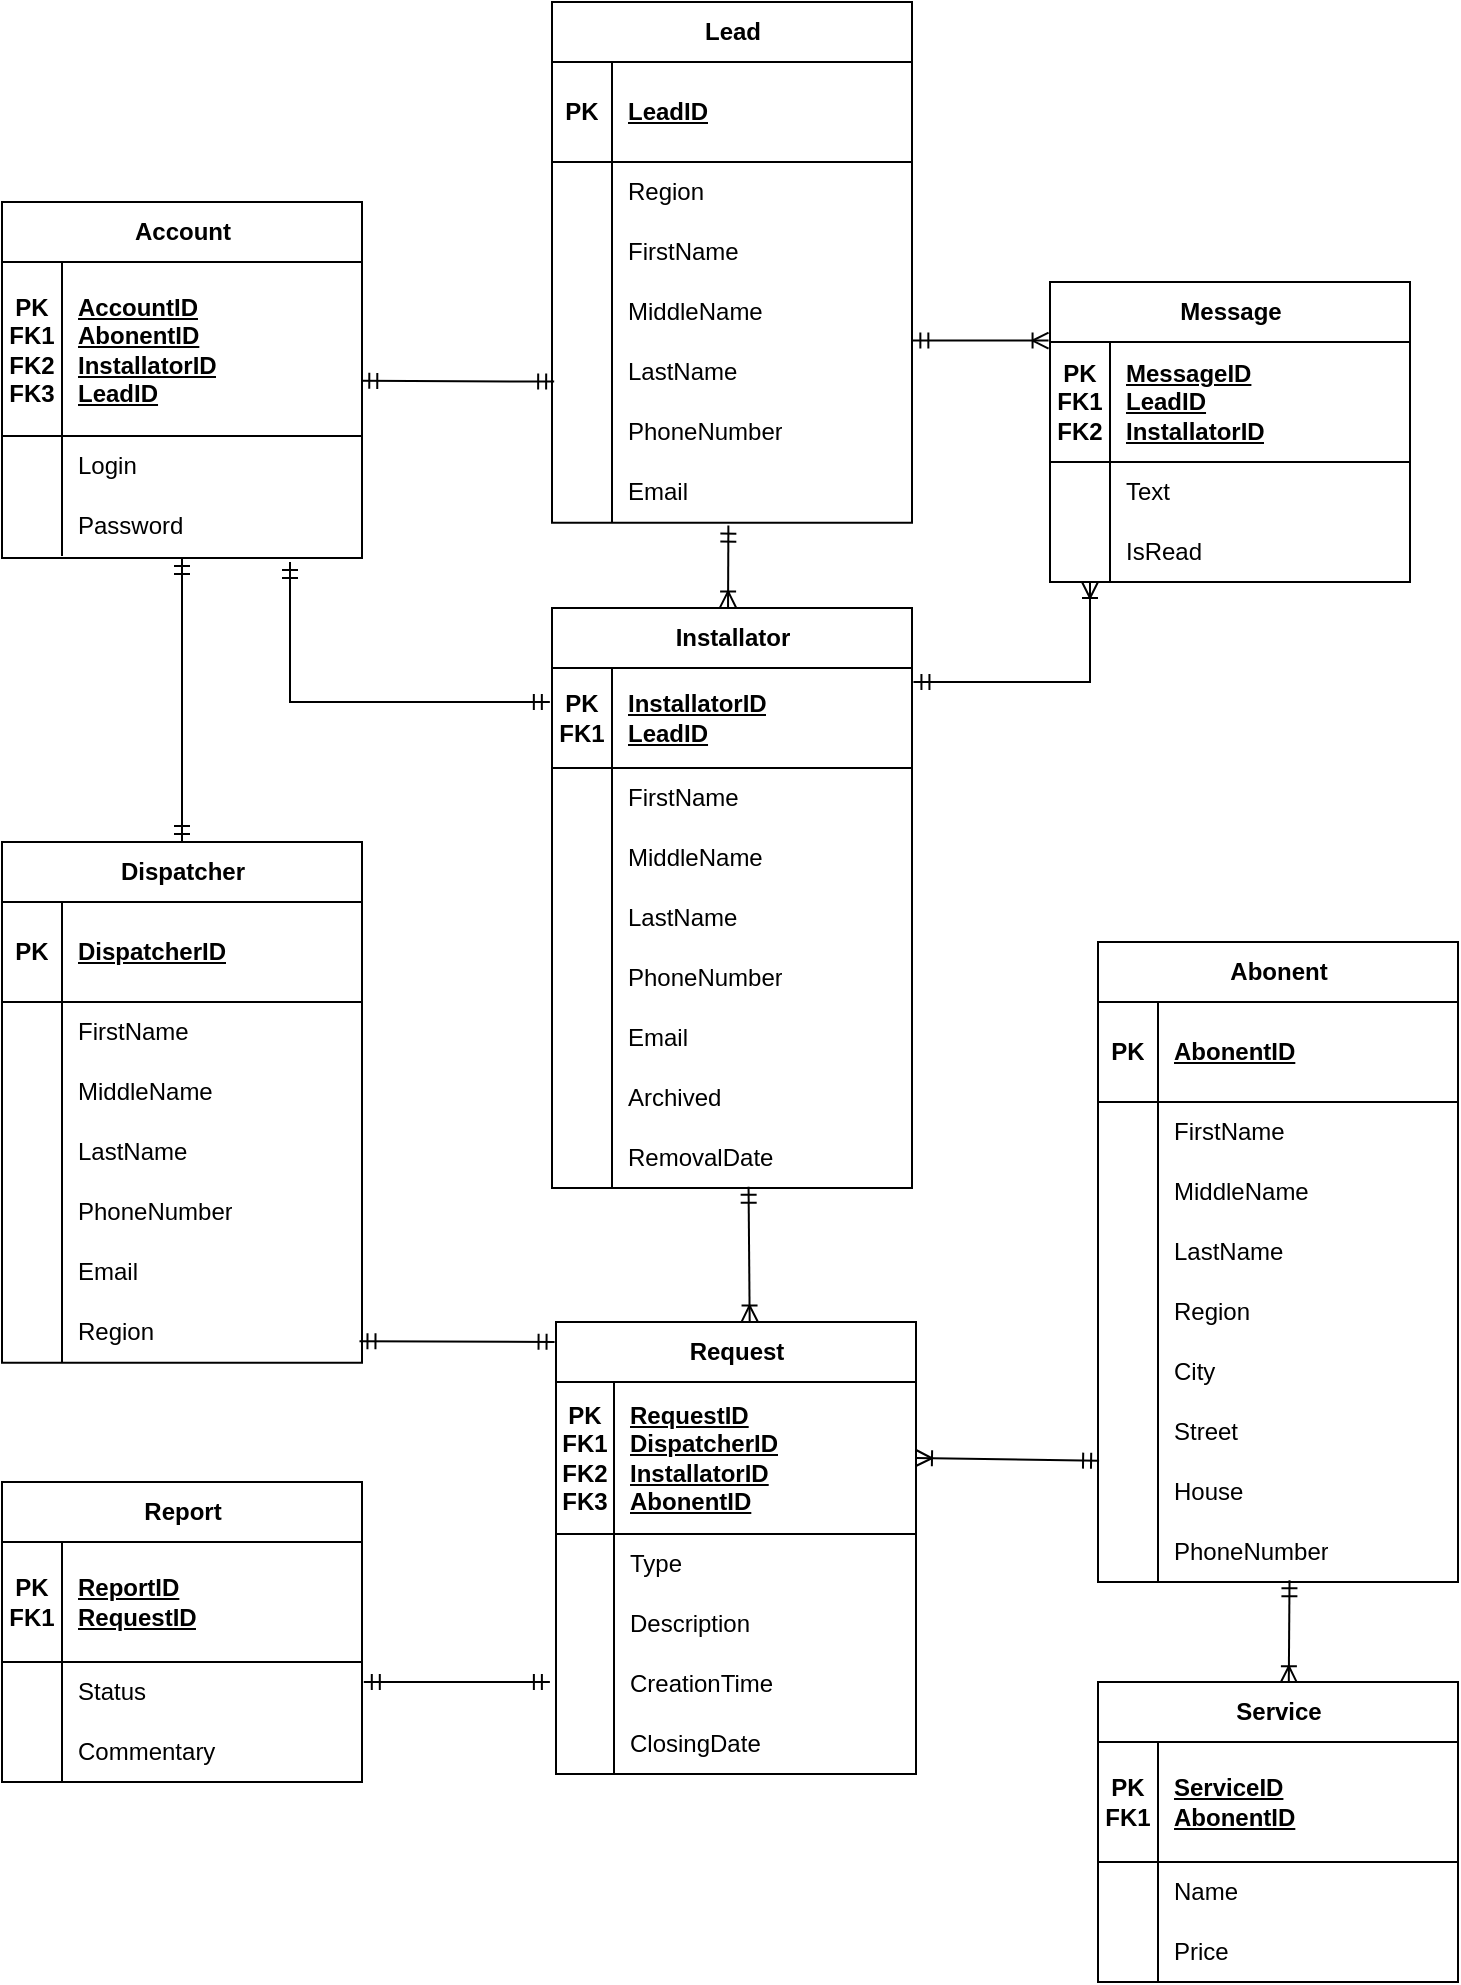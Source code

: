 <mxfile version="24.7.5">
  <diagram name="Страница — 1" id="dNSf-9ktK2ENxBZ1aCmG">
    <mxGraphModel dx="2588" dy="819" grid="1" gridSize="10" guides="1" tooltips="1" connect="1" arrows="1" fold="1" page="1" pageScale="1" pageWidth="1169" pageHeight="827" math="0" shadow="0">
      <root>
        <mxCell id="0" />
        <mxCell id="1" parent="0" />
        <mxCell id="MxS8bJ5YWNkylhKLtmBO-1" value="Abonent" style="shape=table;startSize=30;container=1;collapsible=1;childLayout=tableLayout;fixedRows=1;rowLines=0;fontStyle=1;align=center;resizeLast=1;html=1;" parent="1" vertex="1">
          <mxGeometry x="484" y="480" width="180" height="320" as="geometry" />
        </mxCell>
        <mxCell id="MxS8bJ5YWNkylhKLtmBO-2" value="" style="shape=tableRow;horizontal=0;startSize=0;swimlaneHead=0;swimlaneBody=0;fillColor=none;collapsible=0;dropTarget=0;points=[[0,0.5],[1,0.5]];portConstraint=eastwest;top=0;left=0;right=0;bottom=1;" parent="MxS8bJ5YWNkylhKLtmBO-1" vertex="1">
          <mxGeometry y="30" width="180" height="50" as="geometry" />
        </mxCell>
        <mxCell id="MxS8bJ5YWNkylhKLtmBO-3" value="PK" style="shape=partialRectangle;connectable=0;fillColor=none;top=0;left=0;bottom=0;right=0;fontStyle=1;overflow=hidden;whiteSpace=wrap;html=1;" parent="MxS8bJ5YWNkylhKLtmBO-2" vertex="1">
          <mxGeometry width="30" height="50" as="geometry">
            <mxRectangle width="30" height="50" as="alternateBounds" />
          </mxGeometry>
        </mxCell>
        <mxCell id="MxS8bJ5YWNkylhKLtmBO-4" value="AbonentID" style="shape=partialRectangle;connectable=0;fillColor=none;top=0;left=0;bottom=0;right=0;align=left;spacingLeft=6;fontStyle=5;overflow=hidden;whiteSpace=wrap;html=1;" parent="MxS8bJ5YWNkylhKLtmBO-2" vertex="1">
          <mxGeometry x="30" width="150" height="50" as="geometry">
            <mxRectangle width="150" height="50" as="alternateBounds" />
          </mxGeometry>
        </mxCell>
        <mxCell id="MxS8bJ5YWNkylhKLtmBO-5" value="" style="shape=tableRow;horizontal=0;startSize=0;swimlaneHead=0;swimlaneBody=0;fillColor=none;collapsible=0;dropTarget=0;points=[[0,0.5],[1,0.5]];portConstraint=eastwest;top=0;left=0;right=0;bottom=0;" parent="MxS8bJ5YWNkylhKLtmBO-1" vertex="1">
          <mxGeometry y="80" width="180" height="30" as="geometry" />
        </mxCell>
        <mxCell id="MxS8bJ5YWNkylhKLtmBO-6" value="" style="shape=partialRectangle;connectable=0;fillColor=none;top=0;left=0;bottom=0;right=0;editable=1;overflow=hidden;whiteSpace=wrap;html=1;" parent="MxS8bJ5YWNkylhKLtmBO-5" vertex="1">
          <mxGeometry width="30" height="30" as="geometry">
            <mxRectangle width="30" height="30" as="alternateBounds" />
          </mxGeometry>
        </mxCell>
        <mxCell id="MxS8bJ5YWNkylhKLtmBO-7" value="FirstName" style="shape=partialRectangle;connectable=0;fillColor=none;top=0;left=0;bottom=0;right=0;align=left;spacingLeft=6;overflow=hidden;whiteSpace=wrap;html=1;" parent="MxS8bJ5YWNkylhKLtmBO-5" vertex="1">
          <mxGeometry x="30" width="150" height="30" as="geometry">
            <mxRectangle width="150" height="30" as="alternateBounds" />
          </mxGeometry>
        </mxCell>
        <mxCell id="MxS8bJ5YWNkylhKLtmBO-8" value="" style="shape=tableRow;horizontal=0;startSize=0;swimlaneHead=0;swimlaneBody=0;fillColor=none;collapsible=0;dropTarget=0;points=[[0,0.5],[1,0.5]];portConstraint=eastwest;top=0;left=0;right=0;bottom=0;" parent="MxS8bJ5YWNkylhKLtmBO-1" vertex="1">
          <mxGeometry y="110" width="180" height="30" as="geometry" />
        </mxCell>
        <mxCell id="MxS8bJ5YWNkylhKLtmBO-9" value="" style="shape=partialRectangle;connectable=0;fillColor=none;top=0;left=0;bottom=0;right=0;editable=1;overflow=hidden;whiteSpace=wrap;html=1;" parent="MxS8bJ5YWNkylhKLtmBO-8" vertex="1">
          <mxGeometry width="30" height="30" as="geometry">
            <mxRectangle width="30" height="30" as="alternateBounds" />
          </mxGeometry>
        </mxCell>
        <mxCell id="MxS8bJ5YWNkylhKLtmBO-10" value="MiddleName" style="shape=partialRectangle;connectable=0;fillColor=none;top=0;left=0;bottom=0;right=0;align=left;spacingLeft=6;overflow=hidden;whiteSpace=wrap;html=1;" parent="MxS8bJ5YWNkylhKLtmBO-8" vertex="1">
          <mxGeometry x="30" width="150" height="30" as="geometry">
            <mxRectangle width="150" height="30" as="alternateBounds" />
          </mxGeometry>
        </mxCell>
        <mxCell id="rv_9l_4FUi9wEcxAy26D-4" style="shape=tableRow;horizontal=0;startSize=0;swimlaneHead=0;swimlaneBody=0;fillColor=none;collapsible=0;dropTarget=0;points=[[0,0.5],[1,0.5]];portConstraint=eastwest;top=0;left=0;right=0;bottom=0;" parent="MxS8bJ5YWNkylhKLtmBO-1" vertex="1">
          <mxGeometry y="140" width="180" height="30" as="geometry" />
        </mxCell>
        <mxCell id="rv_9l_4FUi9wEcxAy26D-5" style="shape=partialRectangle;connectable=0;fillColor=none;top=0;left=0;bottom=0;right=0;editable=1;overflow=hidden;whiteSpace=wrap;html=1;" parent="rv_9l_4FUi9wEcxAy26D-4" vertex="1">
          <mxGeometry width="30" height="30" as="geometry">
            <mxRectangle width="30" height="30" as="alternateBounds" />
          </mxGeometry>
        </mxCell>
        <mxCell id="rv_9l_4FUi9wEcxAy26D-6" value="LastName" style="shape=partialRectangle;connectable=0;fillColor=none;top=0;left=0;bottom=0;right=0;align=left;spacingLeft=6;overflow=hidden;whiteSpace=wrap;html=1;" parent="rv_9l_4FUi9wEcxAy26D-4" vertex="1">
          <mxGeometry x="30" width="150" height="30" as="geometry">
            <mxRectangle width="150" height="30" as="alternateBounds" />
          </mxGeometry>
        </mxCell>
        <mxCell id="rv_9l_4FUi9wEcxAy26D-1" style="shape=tableRow;horizontal=0;startSize=0;swimlaneHead=0;swimlaneBody=0;fillColor=none;collapsible=0;dropTarget=0;points=[[0,0.5],[1,0.5]];portConstraint=eastwest;top=0;left=0;right=0;bottom=0;" parent="MxS8bJ5YWNkylhKLtmBO-1" vertex="1">
          <mxGeometry y="170" width="180" height="30" as="geometry" />
        </mxCell>
        <mxCell id="rv_9l_4FUi9wEcxAy26D-2" style="shape=partialRectangle;connectable=0;fillColor=none;top=0;left=0;bottom=0;right=0;editable=1;overflow=hidden;whiteSpace=wrap;html=1;" parent="rv_9l_4FUi9wEcxAy26D-1" vertex="1">
          <mxGeometry width="30" height="30" as="geometry">
            <mxRectangle width="30" height="30" as="alternateBounds" />
          </mxGeometry>
        </mxCell>
        <mxCell id="rv_9l_4FUi9wEcxAy26D-3" value="Region" style="shape=partialRectangle;connectable=0;fillColor=none;top=0;left=0;bottom=0;right=0;align=left;spacingLeft=6;overflow=hidden;whiteSpace=wrap;html=1;" parent="rv_9l_4FUi9wEcxAy26D-1" vertex="1">
          <mxGeometry x="30" width="150" height="30" as="geometry">
            <mxRectangle width="150" height="30" as="alternateBounds" />
          </mxGeometry>
        </mxCell>
        <mxCell id="rv_9l_4FUi9wEcxAy26D-7" style="shape=tableRow;horizontal=0;startSize=0;swimlaneHead=0;swimlaneBody=0;fillColor=none;collapsible=0;dropTarget=0;points=[[0,0.5],[1,0.5]];portConstraint=eastwest;top=0;left=0;right=0;bottom=0;" parent="MxS8bJ5YWNkylhKLtmBO-1" vertex="1">
          <mxGeometry y="200" width="180" height="30" as="geometry" />
        </mxCell>
        <mxCell id="rv_9l_4FUi9wEcxAy26D-8" style="shape=partialRectangle;connectable=0;fillColor=none;top=0;left=0;bottom=0;right=0;editable=1;overflow=hidden;whiteSpace=wrap;html=1;" parent="rv_9l_4FUi9wEcxAy26D-7" vertex="1">
          <mxGeometry width="30" height="30" as="geometry">
            <mxRectangle width="30" height="30" as="alternateBounds" />
          </mxGeometry>
        </mxCell>
        <mxCell id="rv_9l_4FUi9wEcxAy26D-9" value="City" style="shape=partialRectangle;connectable=0;fillColor=none;top=0;left=0;bottom=0;right=0;align=left;spacingLeft=6;overflow=hidden;whiteSpace=wrap;html=1;" parent="rv_9l_4FUi9wEcxAy26D-7" vertex="1">
          <mxGeometry x="30" width="150" height="30" as="geometry">
            <mxRectangle width="150" height="30" as="alternateBounds" />
          </mxGeometry>
        </mxCell>
        <mxCell id="MxS8bJ5YWNkylhKLtmBO-11" value="" style="shape=tableRow;horizontal=0;startSize=0;swimlaneHead=0;swimlaneBody=0;fillColor=none;collapsible=0;dropTarget=0;points=[[0,0.5],[1,0.5]];portConstraint=eastwest;top=0;left=0;right=0;bottom=0;" parent="MxS8bJ5YWNkylhKLtmBO-1" vertex="1">
          <mxGeometry y="230" width="180" height="30" as="geometry" />
        </mxCell>
        <mxCell id="MxS8bJ5YWNkylhKLtmBO-12" value="" style="shape=partialRectangle;connectable=0;fillColor=none;top=0;left=0;bottom=0;right=0;editable=1;overflow=hidden;whiteSpace=wrap;html=1;" parent="MxS8bJ5YWNkylhKLtmBO-11" vertex="1">
          <mxGeometry width="30" height="30" as="geometry">
            <mxRectangle width="30" height="30" as="alternateBounds" />
          </mxGeometry>
        </mxCell>
        <mxCell id="MxS8bJ5YWNkylhKLtmBO-13" value="Street" style="shape=partialRectangle;connectable=0;fillColor=none;top=0;left=0;bottom=0;right=0;align=left;spacingLeft=6;overflow=hidden;whiteSpace=wrap;html=1;" parent="MxS8bJ5YWNkylhKLtmBO-11" vertex="1">
          <mxGeometry x="30" width="150" height="30" as="geometry">
            <mxRectangle width="150" height="30" as="alternateBounds" />
          </mxGeometry>
        </mxCell>
        <mxCell id="rv_9l_4FUi9wEcxAy26D-13" style="shape=tableRow;horizontal=0;startSize=0;swimlaneHead=0;swimlaneBody=0;fillColor=none;collapsible=0;dropTarget=0;points=[[0,0.5],[1,0.5]];portConstraint=eastwest;top=0;left=0;right=0;bottom=0;" parent="MxS8bJ5YWNkylhKLtmBO-1" vertex="1">
          <mxGeometry y="260" width="180" height="30" as="geometry" />
        </mxCell>
        <mxCell id="rv_9l_4FUi9wEcxAy26D-14" style="shape=partialRectangle;connectable=0;fillColor=none;top=0;left=0;bottom=0;right=0;editable=1;overflow=hidden;whiteSpace=wrap;html=1;" parent="rv_9l_4FUi9wEcxAy26D-13" vertex="1">
          <mxGeometry width="30" height="30" as="geometry">
            <mxRectangle width="30" height="30" as="alternateBounds" />
          </mxGeometry>
        </mxCell>
        <mxCell id="rv_9l_4FUi9wEcxAy26D-15" value="House" style="shape=partialRectangle;connectable=0;fillColor=none;top=0;left=0;bottom=0;right=0;align=left;spacingLeft=6;overflow=hidden;whiteSpace=wrap;html=1;" parent="rv_9l_4FUi9wEcxAy26D-13" vertex="1">
          <mxGeometry x="30" width="150" height="30" as="geometry">
            <mxRectangle width="150" height="30" as="alternateBounds" />
          </mxGeometry>
        </mxCell>
        <mxCell id="oIGu7dY-YKoInR7QBJod-16" style="shape=tableRow;horizontal=0;startSize=0;swimlaneHead=0;swimlaneBody=0;fillColor=none;collapsible=0;dropTarget=0;points=[[0,0.5],[1,0.5]];portConstraint=eastwest;top=0;left=0;right=0;bottom=0;" parent="MxS8bJ5YWNkylhKLtmBO-1" vertex="1">
          <mxGeometry y="290" width="180" height="30" as="geometry" />
        </mxCell>
        <mxCell id="oIGu7dY-YKoInR7QBJod-17" style="shape=partialRectangle;connectable=0;fillColor=none;top=0;left=0;bottom=0;right=0;editable=1;overflow=hidden;whiteSpace=wrap;html=1;" parent="oIGu7dY-YKoInR7QBJod-16" vertex="1">
          <mxGeometry width="30" height="30" as="geometry">
            <mxRectangle width="30" height="30" as="alternateBounds" />
          </mxGeometry>
        </mxCell>
        <mxCell id="oIGu7dY-YKoInR7QBJod-18" value="PhoneNumber" style="shape=partialRectangle;connectable=0;fillColor=none;top=0;left=0;bottom=0;right=0;align=left;spacingLeft=6;overflow=hidden;whiteSpace=wrap;html=1;" parent="oIGu7dY-YKoInR7QBJod-16" vertex="1">
          <mxGeometry x="30" width="150" height="30" as="geometry">
            <mxRectangle width="150" height="30" as="alternateBounds" />
          </mxGeometry>
        </mxCell>
        <mxCell id="rv_9l_4FUi9wEcxAy26D-60" value="Service" style="shape=table;startSize=30;container=1;collapsible=1;childLayout=tableLayout;fixedRows=1;rowLines=0;fontStyle=1;align=center;resizeLast=1;html=1;" parent="1" vertex="1">
          <mxGeometry x="484" y="850" width="180" height="150" as="geometry" />
        </mxCell>
        <mxCell id="rv_9l_4FUi9wEcxAy26D-61" value="" style="shape=tableRow;horizontal=0;startSize=0;swimlaneHead=0;swimlaneBody=0;fillColor=none;collapsible=0;dropTarget=0;points=[[0,0.5],[1,0.5]];portConstraint=eastwest;top=0;left=0;right=0;bottom=1;" parent="rv_9l_4FUi9wEcxAy26D-60" vertex="1">
          <mxGeometry y="30" width="180" height="60" as="geometry" />
        </mxCell>
        <mxCell id="rv_9l_4FUi9wEcxAy26D-62" value="PK&lt;div&gt;FK1&lt;/div&gt;" style="shape=partialRectangle;connectable=0;fillColor=none;top=0;left=0;bottom=0;right=0;fontStyle=1;overflow=hidden;whiteSpace=wrap;html=1;" parent="rv_9l_4FUi9wEcxAy26D-61" vertex="1">
          <mxGeometry width="30" height="60" as="geometry">
            <mxRectangle width="30" height="60" as="alternateBounds" />
          </mxGeometry>
        </mxCell>
        <mxCell id="rv_9l_4FUi9wEcxAy26D-63" value="ServiceID&lt;div&gt;AbonentID&lt;/div&gt;" style="shape=partialRectangle;connectable=0;fillColor=none;top=0;left=0;bottom=0;right=0;align=left;spacingLeft=6;fontStyle=5;overflow=hidden;whiteSpace=wrap;html=1;" parent="rv_9l_4FUi9wEcxAy26D-61" vertex="1">
          <mxGeometry x="30" width="150" height="60" as="geometry">
            <mxRectangle width="150" height="60" as="alternateBounds" />
          </mxGeometry>
        </mxCell>
        <mxCell id="rv_9l_4FUi9wEcxAy26D-64" value="" style="shape=tableRow;horizontal=0;startSize=0;swimlaneHead=0;swimlaneBody=0;fillColor=none;collapsible=0;dropTarget=0;points=[[0,0.5],[1,0.5]];portConstraint=eastwest;top=0;left=0;right=0;bottom=0;" parent="rv_9l_4FUi9wEcxAy26D-60" vertex="1">
          <mxGeometry y="90" width="180" height="30" as="geometry" />
        </mxCell>
        <mxCell id="rv_9l_4FUi9wEcxAy26D-65" value="" style="shape=partialRectangle;connectable=0;fillColor=none;top=0;left=0;bottom=0;right=0;editable=1;overflow=hidden;whiteSpace=wrap;html=1;" parent="rv_9l_4FUi9wEcxAy26D-64" vertex="1">
          <mxGeometry width="30" height="30" as="geometry">
            <mxRectangle width="30" height="30" as="alternateBounds" />
          </mxGeometry>
        </mxCell>
        <mxCell id="rv_9l_4FUi9wEcxAy26D-66" value="Name" style="shape=partialRectangle;connectable=0;fillColor=none;top=0;left=0;bottom=0;right=0;align=left;spacingLeft=6;overflow=hidden;whiteSpace=wrap;html=1;" parent="rv_9l_4FUi9wEcxAy26D-64" vertex="1">
          <mxGeometry x="30" width="150" height="30" as="geometry">
            <mxRectangle width="150" height="30" as="alternateBounds" />
          </mxGeometry>
        </mxCell>
        <mxCell id="rv_9l_4FUi9wEcxAy26D-67" style="shape=tableRow;horizontal=0;startSize=0;swimlaneHead=0;swimlaneBody=0;fillColor=none;collapsible=0;dropTarget=0;points=[[0,0.5],[1,0.5]];portConstraint=eastwest;top=0;left=0;right=0;bottom=0;" parent="rv_9l_4FUi9wEcxAy26D-60" vertex="1">
          <mxGeometry y="120" width="180" height="30" as="geometry" />
        </mxCell>
        <mxCell id="rv_9l_4FUi9wEcxAy26D-68" style="shape=partialRectangle;connectable=0;fillColor=none;top=0;left=0;bottom=0;right=0;editable=1;overflow=hidden;whiteSpace=wrap;html=1;" parent="rv_9l_4FUi9wEcxAy26D-67" vertex="1">
          <mxGeometry width="30" height="30" as="geometry">
            <mxRectangle width="30" height="30" as="alternateBounds" />
          </mxGeometry>
        </mxCell>
        <mxCell id="rv_9l_4FUi9wEcxAy26D-69" value="Price" style="shape=partialRectangle;connectable=0;fillColor=none;top=0;left=0;bottom=0;right=0;align=left;spacingLeft=6;overflow=hidden;whiteSpace=wrap;html=1;" parent="rv_9l_4FUi9wEcxAy26D-67" vertex="1">
          <mxGeometry x="30" width="150" height="30" as="geometry">
            <mxRectangle width="150" height="30" as="alternateBounds" />
          </mxGeometry>
        </mxCell>
        <mxCell id="K5d-BmCh8AspQ-aUhe0i-1" value="Installator" style="shape=table;startSize=30;container=1;collapsible=1;childLayout=tableLayout;fixedRows=1;rowLines=0;fontStyle=1;align=center;resizeLast=1;html=1;" parent="1" vertex="1">
          <mxGeometry x="211" y="313" width="180" height="290" as="geometry" />
        </mxCell>
        <mxCell id="K5d-BmCh8AspQ-aUhe0i-2" value="" style="shape=tableRow;horizontal=0;startSize=0;swimlaneHead=0;swimlaneBody=0;fillColor=none;collapsible=0;dropTarget=0;points=[[0,0.5],[1,0.5]];portConstraint=eastwest;top=0;left=0;right=0;bottom=1;" parent="K5d-BmCh8AspQ-aUhe0i-1" vertex="1">
          <mxGeometry y="30" width="180" height="50" as="geometry" />
        </mxCell>
        <mxCell id="K5d-BmCh8AspQ-aUhe0i-3" value="PK&lt;div&gt;FK1&lt;/div&gt;" style="shape=partialRectangle;connectable=0;fillColor=none;top=0;left=0;bottom=0;right=0;fontStyle=1;overflow=hidden;whiteSpace=wrap;html=1;" parent="K5d-BmCh8AspQ-aUhe0i-2" vertex="1">
          <mxGeometry width="30" height="50" as="geometry">
            <mxRectangle width="30" height="50" as="alternateBounds" />
          </mxGeometry>
        </mxCell>
        <mxCell id="K5d-BmCh8AspQ-aUhe0i-4" value="InstallatorID&lt;div&gt;LeadID&lt;/div&gt;" style="shape=partialRectangle;connectable=0;fillColor=none;top=0;left=0;bottom=0;right=0;align=left;spacingLeft=6;fontStyle=5;overflow=hidden;whiteSpace=wrap;html=1;" parent="K5d-BmCh8AspQ-aUhe0i-2" vertex="1">
          <mxGeometry x="30" width="150" height="50" as="geometry">
            <mxRectangle width="150" height="50" as="alternateBounds" />
          </mxGeometry>
        </mxCell>
        <mxCell id="K5d-BmCh8AspQ-aUhe0i-5" value="" style="shape=tableRow;horizontal=0;startSize=0;swimlaneHead=0;swimlaneBody=0;fillColor=none;collapsible=0;dropTarget=0;points=[[0,0.5],[1,0.5]];portConstraint=eastwest;top=0;left=0;right=0;bottom=0;" parent="K5d-BmCh8AspQ-aUhe0i-1" vertex="1">
          <mxGeometry y="80" width="180" height="30" as="geometry" />
        </mxCell>
        <mxCell id="K5d-BmCh8AspQ-aUhe0i-6" value="" style="shape=partialRectangle;connectable=0;fillColor=none;top=0;left=0;bottom=0;right=0;editable=1;overflow=hidden;whiteSpace=wrap;html=1;" parent="K5d-BmCh8AspQ-aUhe0i-5" vertex="1">
          <mxGeometry width="30" height="30" as="geometry">
            <mxRectangle width="30" height="30" as="alternateBounds" />
          </mxGeometry>
        </mxCell>
        <mxCell id="K5d-BmCh8AspQ-aUhe0i-7" value="FirstName" style="shape=partialRectangle;connectable=0;fillColor=none;top=0;left=0;bottom=0;right=0;align=left;spacingLeft=6;overflow=hidden;whiteSpace=wrap;html=1;" parent="K5d-BmCh8AspQ-aUhe0i-5" vertex="1">
          <mxGeometry x="30" width="150" height="30" as="geometry">
            <mxRectangle width="150" height="30" as="alternateBounds" />
          </mxGeometry>
        </mxCell>
        <mxCell id="K5d-BmCh8AspQ-aUhe0i-8" value="" style="shape=tableRow;horizontal=0;startSize=0;swimlaneHead=0;swimlaneBody=0;fillColor=none;collapsible=0;dropTarget=0;points=[[0,0.5],[1,0.5]];portConstraint=eastwest;top=0;left=0;right=0;bottom=0;" parent="K5d-BmCh8AspQ-aUhe0i-1" vertex="1">
          <mxGeometry y="110" width="180" height="30" as="geometry" />
        </mxCell>
        <mxCell id="K5d-BmCh8AspQ-aUhe0i-9" value="" style="shape=partialRectangle;connectable=0;fillColor=none;top=0;left=0;bottom=0;right=0;editable=1;overflow=hidden;whiteSpace=wrap;html=1;" parent="K5d-BmCh8AspQ-aUhe0i-8" vertex="1">
          <mxGeometry width="30" height="30" as="geometry">
            <mxRectangle width="30" height="30" as="alternateBounds" />
          </mxGeometry>
        </mxCell>
        <mxCell id="K5d-BmCh8AspQ-aUhe0i-10" value="MiddleName" style="shape=partialRectangle;connectable=0;fillColor=none;top=0;left=0;bottom=0;right=0;align=left;spacingLeft=6;overflow=hidden;whiteSpace=wrap;html=1;" parent="K5d-BmCh8AspQ-aUhe0i-8" vertex="1">
          <mxGeometry x="30" width="150" height="30" as="geometry">
            <mxRectangle width="150" height="30" as="alternateBounds" />
          </mxGeometry>
        </mxCell>
        <mxCell id="K5d-BmCh8AspQ-aUhe0i-11" style="shape=tableRow;horizontal=0;startSize=0;swimlaneHead=0;swimlaneBody=0;fillColor=none;collapsible=0;dropTarget=0;points=[[0,0.5],[1,0.5]];portConstraint=eastwest;top=0;left=0;right=0;bottom=0;" parent="K5d-BmCh8AspQ-aUhe0i-1" vertex="1">
          <mxGeometry y="140" width="180" height="30" as="geometry" />
        </mxCell>
        <mxCell id="K5d-BmCh8AspQ-aUhe0i-12" style="shape=partialRectangle;connectable=0;fillColor=none;top=0;left=0;bottom=0;right=0;editable=1;overflow=hidden;whiteSpace=wrap;html=1;" parent="K5d-BmCh8AspQ-aUhe0i-11" vertex="1">
          <mxGeometry width="30" height="30" as="geometry">
            <mxRectangle width="30" height="30" as="alternateBounds" />
          </mxGeometry>
        </mxCell>
        <mxCell id="K5d-BmCh8AspQ-aUhe0i-13" value="LastName" style="shape=partialRectangle;connectable=0;fillColor=none;top=0;left=0;bottom=0;right=0;align=left;spacingLeft=6;overflow=hidden;whiteSpace=wrap;html=1;" parent="K5d-BmCh8AspQ-aUhe0i-11" vertex="1">
          <mxGeometry x="30" width="150" height="30" as="geometry">
            <mxRectangle width="150" height="30" as="alternateBounds" />
          </mxGeometry>
        </mxCell>
        <mxCell id="K5d-BmCh8AspQ-aUhe0i-14" style="shape=tableRow;horizontal=0;startSize=0;swimlaneHead=0;swimlaneBody=0;fillColor=none;collapsible=0;dropTarget=0;points=[[0,0.5],[1,0.5]];portConstraint=eastwest;top=0;left=0;right=0;bottom=0;" parent="K5d-BmCh8AspQ-aUhe0i-1" vertex="1">
          <mxGeometry y="170" width="180" height="30" as="geometry" />
        </mxCell>
        <mxCell id="K5d-BmCh8AspQ-aUhe0i-15" style="shape=partialRectangle;connectable=0;fillColor=none;top=0;left=0;bottom=0;right=0;editable=1;overflow=hidden;whiteSpace=wrap;html=1;" parent="K5d-BmCh8AspQ-aUhe0i-14" vertex="1">
          <mxGeometry width="30" height="30" as="geometry">
            <mxRectangle width="30" height="30" as="alternateBounds" />
          </mxGeometry>
        </mxCell>
        <mxCell id="K5d-BmCh8AspQ-aUhe0i-16" value="PhoneNumber" style="shape=partialRectangle;connectable=0;fillColor=none;top=0;left=0;bottom=0;right=0;align=left;spacingLeft=6;overflow=hidden;whiteSpace=wrap;html=1;" parent="K5d-BmCh8AspQ-aUhe0i-14" vertex="1">
          <mxGeometry x="30" width="150" height="30" as="geometry">
            <mxRectangle width="150" height="30" as="alternateBounds" />
          </mxGeometry>
        </mxCell>
        <mxCell id="PByiXReBM82wMjdK8fKR-1" style="shape=tableRow;horizontal=0;startSize=0;swimlaneHead=0;swimlaneBody=0;fillColor=none;collapsible=0;dropTarget=0;points=[[0,0.5],[1,0.5]];portConstraint=eastwest;top=0;left=0;right=0;bottom=0;" parent="K5d-BmCh8AspQ-aUhe0i-1" vertex="1">
          <mxGeometry y="200" width="180" height="30" as="geometry" />
        </mxCell>
        <mxCell id="PByiXReBM82wMjdK8fKR-2" style="shape=partialRectangle;connectable=0;fillColor=none;top=0;left=0;bottom=0;right=0;editable=1;overflow=hidden;whiteSpace=wrap;html=1;" parent="PByiXReBM82wMjdK8fKR-1" vertex="1">
          <mxGeometry width="30" height="30" as="geometry">
            <mxRectangle width="30" height="30" as="alternateBounds" />
          </mxGeometry>
        </mxCell>
        <mxCell id="PByiXReBM82wMjdK8fKR-3" value="Email" style="shape=partialRectangle;connectable=0;fillColor=none;top=0;left=0;bottom=0;right=0;align=left;spacingLeft=6;overflow=hidden;whiteSpace=wrap;html=1;" parent="PByiXReBM82wMjdK8fKR-1" vertex="1">
          <mxGeometry x="30" width="150" height="30" as="geometry">
            <mxRectangle width="150" height="30" as="alternateBounds" />
          </mxGeometry>
        </mxCell>
        <mxCell id="DdDJU8Rmrn_VC_l5M33T-7" style="shape=tableRow;horizontal=0;startSize=0;swimlaneHead=0;swimlaneBody=0;fillColor=none;collapsible=0;dropTarget=0;points=[[0,0.5],[1,0.5]];portConstraint=eastwest;top=0;left=0;right=0;bottom=0;" vertex="1" parent="K5d-BmCh8AspQ-aUhe0i-1">
          <mxGeometry y="230" width="180" height="30" as="geometry" />
        </mxCell>
        <mxCell id="DdDJU8Rmrn_VC_l5M33T-8" style="shape=partialRectangle;connectable=0;fillColor=none;top=0;left=0;bottom=0;right=0;editable=1;overflow=hidden;whiteSpace=wrap;html=1;" vertex="1" parent="DdDJU8Rmrn_VC_l5M33T-7">
          <mxGeometry width="30" height="30" as="geometry">
            <mxRectangle width="30" height="30" as="alternateBounds" />
          </mxGeometry>
        </mxCell>
        <mxCell id="DdDJU8Rmrn_VC_l5M33T-9" value="Archived" style="shape=partialRectangle;connectable=0;fillColor=none;top=0;left=0;bottom=0;right=0;align=left;spacingLeft=6;overflow=hidden;whiteSpace=wrap;html=1;" vertex="1" parent="DdDJU8Rmrn_VC_l5M33T-7">
          <mxGeometry x="30" width="150" height="30" as="geometry">
            <mxRectangle width="150" height="30" as="alternateBounds" />
          </mxGeometry>
        </mxCell>
        <mxCell id="DdDJU8Rmrn_VC_l5M33T-4" style="shape=tableRow;horizontal=0;startSize=0;swimlaneHead=0;swimlaneBody=0;fillColor=none;collapsible=0;dropTarget=0;points=[[0,0.5],[1,0.5]];portConstraint=eastwest;top=0;left=0;right=0;bottom=0;" vertex="1" parent="K5d-BmCh8AspQ-aUhe0i-1">
          <mxGeometry y="260" width="180" height="30" as="geometry" />
        </mxCell>
        <mxCell id="DdDJU8Rmrn_VC_l5M33T-5" style="shape=partialRectangle;connectable=0;fillColor=none;top=0;left=0;bottom=0;right=0;editable=1;overflow=hidden;whiteSpace=wrap;html=1;" vertex="1" parent="DdDJU8Rmrn_VC_l5M33T-4">
          <mxGeometry width="30" height="30" as="geometry">
            <mxRectangle width="30" height="30" as="alternateBounds" />
          </mxGeometry>
        </mxCell>
        <mxCell id="DdDJU8Rmrn_VC_l5M33T-6" value="RemovalDate" style="shape=partialRectangle;connectable=0;fillColor=none;top=0;left=0;bottom=0;right=0;align=left;spacingLeft=6;overflow=hidden;whiteSpace=wrap;html=1;" vertex="1" parent="DdDJU8Rmrn_VC_l5M33T-4">
          <mxGeometry x="30" width="150" height="30" as="geometry">
            <mxRectangle width="150" height="30" as="alternateBounds" />
          </mxGeometry>
        </mxCell>
        <mxCell id="K5d-BmCh8AspQ-aUhe0i-29" value="Lead" style="shape=table;startSize=30;container=1;collapsible=1;childLayout=tableLayout;fixedRows=1;rowLines=0;fontStyle=1;align=center;resizeLast=1;html=1;" parent="1" vertex="1">
          <mxGeometry x="211" y="10" width="180" height="260.35" as="geometry" />
        </mxCell>
        <mxCell id="K5d-BmCh8AspQ-aUhe0i-30" value="" style="shape=tableRow;horizontal=0;startSize=0;swimlaneHead=0;swimlaneBody=0;fillColor=none;collapsible=0;dropTarget=0;points=[[0,0.5],[1,0.5]];portConstraint=eastwest;top=0;left=0;right=0;bottom=1;" parent="K5d-BmCh8AspQ-aUhe0i-29" vertex="1">
          <mxGeometry y="30" width="180" height="50" as="geometry" />
        </mxCell>
        <mxCell id="K5d-BmCh8AspQ-aUhe0i-31" value="PK" style="shape=partialRectangle;connectable=0;fillColor=none;top=0;left=0;bottom=0;right=0;fontStyle=1;overflow=hidden;whiteSpace=wrap;html=1;" parent="K5d-BmCh8AspQ-aUhe0i-30" vertex="1">
          <mxGeometry width="30" height="50" as="geometry">
            <mxRectangle width="30" height="50" as="alternateBounds" />
          </mxGeometry>
        </mxCell>
        <mxCell id="K5d-BmCh8AspQ-aUhe0i-32" value="&lt;div&gt;LeadID&lt;/div&gt;" style="shape=partialRectangle;connectable=0;fillColor=none;top=0;left=0;bottom=0;right=0;align=left;spacingLeft=6;fontStyle=5;overflow=hidden;whiteSpace=wrap;html=1;" parent="K5d-BmCh8AspQ-aUhe0i-30" vertex="1">
          <mxGeometry x="30" width="150" height="50" as="geometry">
            <mxRectangle width="150" height="50" as="alternateBounds" />
          </mxGeometry>
        </mxCell>
        <mxCell id="K5d-BmCh8AspQ-aUhe0i-45" style="shape=tableRow;horizontal=0;startSize=0;swimlaneHead=0;swimlaneBody=0;fillColor=none;collapsible=0;dropTarget=0;points=[[0,0.5],[1,0.5]];portConstraint=eastwest;top=0;left=0;right=0;bottom=0;" parent="K5d-BmCh8AspQ-aUhe0i-29" vertex="1">
          <mxGeometry y="80" width="180" height="30" as="geometry" />
        </mxCell>
        <mxCell id="K5d-BmCh8AspQ-aUhe0i-46" style="shape=partialRectangle;connectable=0;fillColor=none;top=0;left=0;bottom=0;right=0;editable=1;overflow=hidden;whiteSpace=wrap;html=1;" parent="K5d-BmCh8AspQ-aUhe0i-45" vertex="1">
          <mxGeometry width="30" height="30" as="geometry">
            <mxRectangle width="30" height="30" as="alternateBounds" />
          </mxGeometry>
        </mxCell>
        <mxCell id="K5d-BmCh8AspQ-aUhe0i-47" value="Region" style="shape=partialRectangle;connectable=0;fillColor=none;top=0;left=0;bottom=0;right=0;align=left;spacingLeft=6;overflow=hidden;whiteSpace=wrap;html=1;" parent="K5d-BmCh8AspQ-aUhe0i-45" vertex="1">
          <mxGeometry x="30" width="150" height="30" as="geometry">
            <mxRectangle width="150" height="30" as="alternateBounds" />
          </mxGeometry>
        </mxCell>
        <mxCell id="K5d-BmCh8AspQ-aUhe0i-33" value="" style="shape=tableRow;horizontal=0;startSize=0;swimlaneHead=0;swimlaneBody=0;fillColor=none;collapsible=0;dropTarget=0;points=[[0,0.5],[1,0.5]];portConstraint=eastwest;top=0;left=0;right=0;bottom=0;" parent="K5d-BmCh8AspQ-aUhe0i-29" vertex="1">
          <mxGeometry y="110" width="180" height="30" as="geometry" />
        </mxCell>
        <mxCell id="K5d-BmCh8AspQ-aUhe0i-34" value="" style="shape=partialRectangle;connectable=0;fillColor=none;top=0;left=0;bottom=0;right=0;editable=1;overflow=hidden;whiteSpace=wrap;html=1;" parent="K5d-BmCh8AspQ-aUhe0i-33" vertex="1">
          <mxGeometry width="30" height="30" as="geometry">
            <mxRectangle width="30" height="30" as="alternateBounds" />
          </mxGeometry>
        </mxCell>
        <mxCell id="K5d-BmCh8AspQ-aUhe0i-35" value="FirstName" style="shape=partialRectangle;connectable=0;fillColor=none;top=0;left=0;bottom=0;right=0;align=left;spacingLeft=6;overflow=hidden;whiteSpace=wrap;html=1;" parent="K5d-BmCh8AspQ-aUhe0i-33" vertex="1">
          <mxGeometry x="30" width="150" height="30" as="geometry">
            <mxRectangle width="150" height="30" as="alternateBounds" />
          </mxGeometry>
        </mxCell>
        <mxCell id="K5d-BmCh8AspQ-aUhe0i-36" value="" style="shape=tableRow;horizontal=0;startSize=0;swimlaneHead=0;swimlaneBody=0;fillColor=none;collapsible=0;dropTarget=0;points=[[0,0.5],[1,0.5]];portConstraint=eastwest;top=0;left=0;right=0;bottom=0;" parent="K5d-BmCh8AspQ-aUhe0i-29" vertex="1">
          <mxGeometry y="140" width="180" height="30" as="geometry" />
        </mxCell>
        <mxCell id="K5d-BmCh8AspQ-aUhe0i-37" value="" style="shape=partialRectangle;connectable=0;fillColor=none;top=0;left=0;bottom=0;right=0;editable=1;overflow=hidden;whiteSpace=wrap;html=1;" parent="K5d-BmCh8AspQ-aUhe0i-36" vertex="1">
          <mxGeometry width="30" height="30" as="geometry">
            <mxRectangle width="30" height="30" as="alternateBounds" />
          </mxGeometry>
        </mxCell>
        <mxCell id="K5d-BmCh8AspQ-aUhe0i-38" value="MiddleName" style="shape=partialRectangle;connectable=0;fillColor=none;top=0;left=0;bottom=0;right=0;align=left;spacingLeft=6;overflow=hidden;whiteSpace=wrap;html=1;" parent="K5d-BmCh8AspQ-aUhe0i-36" vertex="1">
          <mxGeometry x="30" width="150" height="30" as="geometry">
            <mxRectangle width="150" height="30" as="alternateBounds" />
          </mxGeometry>
        </mxCell>
        <mxCell id="K5d-BmCh8AspQ-aUhe0i-39" style="shape=tableRow;horizontal=0;startSize=0;swimlaneHead=0;swimlaneBody=0;fillColor=none;collapsible=0;dropTarget=0;points=[[0,0.5],[1,0.5]];portConstraint=eastwest;top=0;left=0;right=0;bottom=0;" parent="K5d-BmCh8AspQ-aUhe0i-29" vertex="1">
          <mxGeometry y="170" width="180" height="30" as="geometry" />
        </mxCell>
        <mxCell id="K5d-BmCh8AspQ-aUhe0i-40" style="shape=partialRectangle;connectable=0;fillColor=none;top=0;left=0;bottom=0;right=0;editable=1;overflow=hidden;whiteSpace=wrap;html=1;" parent="K5d-BmCh8AspQ-aUhe0i-39" vertex="1">
          <mxGeometry width="30" height="30" as="geometry">
            <mxRectangle width="30" height="30" as="alternateBounds" />
          </mxGeometry>
        </mxCell>
        <mxCell id="K5d-BmCh8AspQ-aUhe0i-41" value="LastName" style="shape=partialRectangle;connectable=0;fillColor=none;top=0;left=0;bottom=0;right=0;align=left;spacingLeft=6;overflow=hidden;whiteSpace=wrap;html=1;" parent="K5d-BmCh8AspQ-aUhe0i-39" vertex="1">
          <mxGeometry x="30" width="150" height="30" as="geometry">
            <mxRectangle width="150" height="30" as="alternateBounds" />
          </mxGeometry>
        </mxCell>
        <mxCell id="PByiXReBM82wMjdK8fKR-7" style="shape=tableRow;horizontal=0;startSize=0;swimlaneHead=0;swimlaneBody=0;fillColor=none;collapsible=0;dropTarget=0;points=[[0,0.5],[1,0.5]];portConstraint=eastwest;top=0;left=0;right=0;bottom=0;" parent="K5d-BmCh8AspQ-aUhe0i-29" vertex="1">
          <mxGeometry y="200" width="180" height="30" as="geometry" />
        </mxCell>
        <mxCell id="PByiXReBM82wMjdK8fKR-8" style="shape=partialRectangle;connectable=0;fillColor=none;top=0;left=0;bottom=0;right=0;editable=1;overflow=hidden;whiteSpace=wrap;html=1;" parent="PByiXReBM82wMjdK8fKR-7" vertex="1">
          <mxGeometry width="30" height="30" as="geometry">
            <mxRectangle width="30" height="30" as="alternateBounds" />
          </mxGeometry>
        </mxCell>
        <mxCell id="PByiXReBM82wMjdK8fKR-9" value="PhoneNumber" style="shape=partialRectangle;connectable=0;fillColor=none;top=0;left=0;bottom=0;right=0;align=left;spacingLeft=6;overflow=hidden;whiteSpace=wrap;html=1;" parent="PByiXReBM82wMjdK8fKR-7" vertex="1">
          <mxGeometry x="30" width="150" height="30" as="geometry">
            <mxRectangle width="150" height="30" as="alternateBounds" />
          </mxGeometry>
        </mxCell>
        <mxCell id="PByiXReBM82wMjdK8fKR-4" style="shape=tableRow;horizontal=0;startSize=0;swimlaneHead=0;swimlaneBody=0;fillColor=none;collapsible=0;dropTarget=0;points=[[0,0.5],[1,0.5]];portConstraint=eastwest;top=0;left=0;right=0;bottom=0;" parent="K5d-BmCh8AspQ-aUhe0i-29" vertex="1">
          <mxGeometry y="230" width="180" height="30" as="geometry" />
        </mxCell>
        <mxCell id="PByiXReBM82wMjdK8fKR-5" style="shape=partialRectangle;connectable=0;fillColor=none;top=0;left=0;bottom=0;right=0;editable=1;overflow=hidden;whiteSpace=wrap;html=1;" parent="PByiXReBM82wMjdK8fKR-4" vertex="1">
          <mxGeometry width="30" height="30" as="geometry">
            <mxRectangle width="30" height="30" as="alternateBounds" />
          </mxGeometry>
        </mxCell>
        <mxCell id="PByiXReBM82wMjdK8fKR-6" value="Email" style="shape=partialRectangle;connectable=0;fillColor=none;top=0;left=0;bottom=0;right=0;align=left;spacingLeft=6;overflow=hidden;whiteSpace=wrap;html=1;" parent="PByiXReBM82wMjdK8fKR-4" vertex="1">
          <mxGeometry x="30" width="150" height="30" as="geometry">
            <mxRectangle width="150" height="30" as="alternateBounds" />
          </mxGeometry>
        </mxCell>
        <mxCell id="K5d-BmCh8AspQ-aUhe0i-48" value="Account" style="shape=table;startSize=30;container=1;collapsible=1;childLayout=tableLayout;fixedRows=1;rowLines=0;fontStyle=1;align=center;resizeLast=1;html=1;" parent="1" vertex="1">
          <mxGeometry x="-64" y="110" width="180" height="178" as="geometry" />
        </mxCell>
        <mxCell id="K5d-BmCh8AspQ-aUhe0i-49" value="" style="shape=tableRow;horizontal=0;startSize=0;swimlaneHead=0;swimlaneBody=0;fillColor=none;collapsible=0;dropTarget=0;points=[[0,0.5],[1,0.5]];portConstraint=eastwest;top=0;left=0;right=0;bottom=1;" parent="K5d-BmCh8AspQ-aUhe0i-48" vertex="1">
          <mxGeometry y="30" width="180" height="87" as="geometry" />
        </mxCell>
        <mxCell id="K5d-BmCh8AspQ-aUhe0i-50" value="PK&lt;div&gt;FK1&lt;/div&gt;&lt;div&gt;FK2&lt;/div&gt;&lt;div&gt;FK3&lt;/div&gt;" style="shape=partialRectangle;connectable=0;fillColor=none;top=0;left=0;bottom=0;right=0;fontStyle=1;overflow=hidden;whiteSpace=wrap;html=1;" parent="K5d-BmCh8AspQ-aUhe0i-49" vertex="1">
          <mxGeometry width="30" height="87" as="geometry">
            <mxRectangle width="30" height="87" as="alternateBounds" />
          </mxGeometry>
        </mxCell>
        <mxCell id="K5d-BmCh8AspQ-aUhe0i-51" value="&lt;div&gt;AccountID&lt;/div&gt;&lt;div&gt;AbonentID&lt;/div&gt;&lt;div&gt;InstallatorID&lt;/div&gt;&lt;div&gt;LeadID&lt;/div&gt;" style="shape=partialRectangle;connectable=0;fillColor=none;top=0;left=0;bottom=0;right=0;align=left;spacingLeft=6;fontStyle=5;overflow=hidden;whiteSpace=wrap;html=1;" parent="K5d-BmCh8AspQ-aUhe0i-49" vertex="1">
          <mxGeometry x="30" width="150" height="87" as="geometry">
            <mxRectangle width="150" height="87" as="alternateBounds" />
          </mxGeometry>
        </mxCell>
        <mxCell id="K5d-BmCh8AspQ-aUhe0i-52" style="shape=tableRow;horizontal=0;startSize=0;swimlaneHead=0;swimlaneBody=0;fillColor=none;collapsible=0;dropTarget=0;points=[[0,0.5],[1,0.5]];portConstraint=eastwest;top=0;left=0;right=0;bottom=0;" parent="K5d-BmCh8AspQ-aUhe0i-48" vertex="1">
          <mxGeometry y="117" width="180" height="30" as="geometry" />
        </mxCell>
        <mxCell id="K5d-BmCh8AspQ-aUhe0i-53" style="shape=partialRectangle;connectable=0;fillColor=none;top=0;left=0;bottom=0;right=0;editable=1;overflow=hidden;whiteSpace=wrap;html=1;" parent="K5d-BmCh8AspQ-aUhe0i-52" vertex="1">
          <mxGeometry width="30" height="30" as="geometry">
            <mxRectangle width="30" height="30" as="alternateBounds" />
          </mxGeometry>
        </mxCell>
        <mxCell id="K5d-BmCh8AspQ-aUhe0i-54" value="Login" style="shape=partialRectangle;connectable=0;fillColor=none;top=0;left=0;bottom=0;right=0;align=left;spacingLeft=6;overflow=hidden;whiteSpace=wrap;html=1;" parent="K5d-BmCh8AspQ-aUhe0i-52" vertex="1">
          <mxGeometry x="30" width="150" height="30" as="geometry">
            <mxRectangle width="150" height="30" as="alternateBounds" />
          </mxGeometry>
        </mxCell>
        <mxCell id="K5d-BmCh8AspQ-aUhe0i-55" value="" style="shape=tableRow;horizontal=0;startSize=0;swimlaneHead=0;swimlaneBody=0;fillColor=none;collapsible=0;dropTarget=0;points=[[0,0.5],[1,0.5]];portConstraint=eastwest;top=0;left=0;right=0;bottom=0;" parent="K5d-BmCh8AspQ-aUhe0i-48" vertex="1">
          <mxGeometry y="147" width="180" height="30" as="geometry" />
        </mxCell>
        <mxCell id="K5d-BmCh8AspQ-aUhe0i-56" value="" style="shape=partialRectangle;connectable=0;fillColor=none;top=0;left=0;bottom=0;right=0;editable=1;overflow=hidden;whiteSpace=wrap;html=1;" parent="K5d-BmCh8AspQ-aUhe0i-55" vertex="1">
          <mxGeometry width="30" height="30" as="geometry">
            <mxRectangle width="30" height="30" as="alternateBounds" />
          </mxGeometry>
        </mxCell>
        <mxCell id="K5d-BmCh8AspQ-aUhe0i-57" value="Password" style="shape=partialRectangle;connectable=0;fillColor=none;top=0;left=0;bottom=0;right=0;align=left;spacingLeft=6;overflow=hidden;whiteSpace=wrap;html=1;" parent="K5d-BmCh8AspQ-aUhe0i-55" vertex="1">
          <mxGeometry x="30" width="150" height="30" as="geometry">
            <mxRectangle width="150" height="30" as="alternateBounds" />
          </mxGeometry>
        </mxCell>
        <mxCell id="K5d-BmCh8AspQ-aUhe0i-64" value="Request" style="shape=table;startSize=30;container=1;collapsible=1;childLayout=tableLayout;fixedRows=1;rowLines=0;fontStyle=1;align=center;resizeLast=1;html=1;" parent="1" vertex="1">
          <mxGeometry x="213" y="670" width="180" height="226" as="geometry" />
        </mxCell>
        <mxCell id="K5d-BmCh8AspQ-aUhe0i-65" value="" style="shape=tableRow;horizontal=0;startSize=0;swimlaneHead=0;swimlaneBody=0;fillColor=none;collapsible=0;dropTarget=0;points=[[0,0.5],[1,0.5]];portConstraint=eastwest;top=0;left=0;right=0;bottom=1;" parent="K5d-BmCh8AspQ-aUhe0i-64" vertex="1">
          <mxGeometry y="30" width="180" height="76" as="geometry" />
        </mxCell>
        <mxCell id="K5d-BmCh8AspQ-aUhe0i-66" value="PK&lt;div&gt;FK1&lt;br&gt;&lt;div&gt;FK2&lt;/div&gt;&lt;div&gt;FK3&lt;/div&gt;&lt;/div&gt;" style="shape=partialRectangle;connectable=0;fillColor=none;top=0;left=0;bottom=0;right=0;fontStyle=1;overflow=hidden;whiteSpace=wrap;html=1;" parent="K5d-BmCh8AspQ-aUhe0i-65" vertex="1">
          <mxGeometry width="29" height="76" as="geometry">
            <mxRectangle width="29" height="76" as="alternateBounds" />
          </mxGeometry>
        </mxCell>
        <mxCell id="K5d-BmCh8AspQ-aUhe0i-67" value="RequestID&lt;div&gt;DispatcherID&lt;br&gt;&lt;div&gt;InstallatorID&lt;/div&gt;&lt;div&gt;AbonentID&lt;/div&gt;&lt;/div&gt;" style="shape=partialRectangle;connectable=0;fillColor=none;top=0;left=0;bottom=0;right=0;align=left;spacingLeft=6;fontStyle=5;overflow=hidden;whiteSpace=wrap;html=1;" parent="K5d-BmCh8AspQ-aUhe0i-65" vertex="1">
          <mxGeometry x="29" width="151" height="76" as="geometry">
            <mxRectangle width="151" height="76" as="alternateBounds" />
          </mxGeometry>
        </mxCell>
        <mxCell id="K5d-BmCh8AspQ-aUhe0i-68" value="" style="shape=tableRow;horizontal=0;startSize=0;swimlaneHead=0;swimlaneBody=0;fillColor=none;collapsible=0;dropTarget=0;points=[[0,0.5],[1,0.5]];portConstraint=eastwest;top=0;left=0;right=0;bottom=0;" parent="K5d-BmCh8AspQ-aUhe0i-64" vertex="1">
          <mxGeometry y="106" width="180" height="30" as="geometry" />
        </mxCell>
        <mxCell id="K5d-BmCh8AspQ-aUhe0i-69" value="" style="shape=partialRectangle;connectable=0;fillColor=none;top=0;left=0;bottom=0;right=0;editable=1;overflow=hidden;whiteSpace=wrap;html=1;" parent="K5d-BmCh8AspQ-aUhe0i-68" vertex="1">
          <mxGeometry width="29" height="30" as="geometry">
            <mxRectangle width="29" height="30" as="alternateBounds" />
          </mxGeometry>
        </mxCell>
        <mxCell id="K5d-BmCh8AspQ-aUhe0i-70" value="Type" style="shape=partialRectangle;connectable=0;fillColor=none;top=0;left=0;bottom=0;right=0;align=left;spacingLeft=6;overflow=hidden;whiteSpace=wrap;html=1;" parent="K5d-BmCh8AspQ-aUhe0i-68" vertex="1">
          <mxGeometry x="29" width="151" height="30" as="geometry">
            <mxRectangle width="151" height="30" as="alternateBounds" />
          </mxGeometry>
        </mxCell>
        <mxCell id="K5d-BmCh8AspQ-aUhe0i-71" style="shape=tableRow;horizontal=0;startSize=0;swimlaneHead=0;swimlaneBody=0;fillColor=none;collapsible=0;dropTarget=0;points=[[0,0.5],[1,0.5]];portConstraint=eastwest;top=0;left=0;right=0;bottom=0;" parent="K5d-BmCh8AspQ-aUhe0i-64" vertex="1">
          <mxGeometry y="136" width="180" height="30" as="geometry" />
        </mxCell>
        <mxCell id="K5d-BmCh8AspQ-aUhe0i-72" style="shape=partialRectangle;connectable=0;fillColor=none;top=0;left=0;bottom=0;right=0;editable=1;overflow=hidden;whiteSpace=wrap;html=1;" parent="K5d-BmCh8AspQ-aUhe0i-71" vertex="1">
          <mxGeometry width="29" height="30" as="geometry">
            <mxRectangle width="29" height="30" as="alternateBounds" />
          </mxGeometry>
        </mxCell>
        <mxCell id="K5d-BmCh8AspQ-aUhe0i-73" value="Description" style="shape=partialRectangle;connectable=0;fillColor=none;top=0;left=0;bottom=0;right=0;align=left;spacingLeft=6;overflow=hidden;whiteSpace=wrap;html=1;" parent="K5d-BmCh8AspQ-aUhe0i-71" vertex="1">
          <mxGeometry x="29" width="151" height="30" as="geometry">
            <mxRectangle width="151" height="30" as="alternateBounds" />
          </mxGeometry>
        </mxCell>
        <mxCell id="K5d-BmCh8AspQ-aUhe0i-84" style="shape=tableRow;horizontal=0;startSize=0;swimlaneHead=0;swimlaneBody=0;fillColor=none;collapsible=0;dropTarget=0;points=[[0,0.5],[1,0.5]];portConstraint=eastwest;top=0;left=0;right=0;bottom=0;" parent="K5d-BmCh8AspQ-aUhe0i-64" vertex="1">
          <mxGeometry y="166" width="180" height="30" as="geometry" />
        </mxCell>
        <mxCell id="K5d-BmCh8AspQ-aUhe0i-85" style="shape=partialRectangle;connectable=0;fillColor=none;top=0;left=0;bottom=0;right=0;editable=1;overflow=hidden;whiteSpace=wrap;html=1;" parent="K5d-BmCh8AspQ-aUhe0i-84" vertex="1">
          <mxGeometry width="29" height="30" as="geometry">
            <mxRectangle width="29" height="30" as="alternateBounds" />
          </mxGeometry>
        </mxCell>
        <mxCell id="K5d-BmCh8AspQ-aUhe0i-86" value="CreationTime" style="shape=partialRectangle;connectable=0;fillColor=none;top=0;left=0;bottom=0;right=0;align=left;spacingLeft=6;overflow=hidden;whiteSpace=wrap;html=1;" parent="K5d-BmCh8AspQ-aUhe0i-84" vertex="1">
          <mxGeometry x="29" width="151" height="30" as="geometry">
            <mxRectangle width="151" height="30" as="alternateBounds" />
          </mxGeometry>
        </mxCell>
        <mxCell id="A7n80BOZIvBDebah3jU3-18" style="shape=tableRow;horizontal=0;startSize=0;swimlaneHead=0;swimlaneBody=0;fillColor=none;collapsible=0;dropTarget=0;points=[[0,0.5],[1,0.5]];portConstraint=eastwest;top=0;left=0;right=0;bottom=0;" parent="K5d-BmCh8AspQ-aUhe0i-64" vertex="1">
          <mxGeometry y="196" width="180" height="30" as="geometry" />
        </mxCell>
        <mxCell id="A7n80BOZIvBDebah3jU3-19" style="shape=partialRectangle;connectable=0;fillColor=none;top=0;left=0;bottom=0;right=0;editable=1;overflow=hidden;whiteSpace=wrap;html=1;" parent="A7n80BOZIvBDebah3jU3-18" vertex="1">
          <mxGeometry width="29" height="30" as="geometry">
            <mxRectangle width="29" height="30" as="alternateBounds" />
          </mxGeometry>
        </mxCell>
        <mxCell id="A7n80BOZIvBDebah3jU3-20" value="ClosingDate" style="shape=partialRectangle;connectable=0;fillColor=none;top=0;left=0;bottom=0;right=0;align=left;spacingLeft=6;overflow=hidden;whiteSpace=wrap;html=1;" parent="A7n80BOZIvBDebah3jU3-18" vertex="1">
          <mxGeometry x="29" width="151" height="30" as="geometry">
            <mxRectangle width="151" height="30" as="alternateBounds" />
          </mxGeometry>
        </mxCell>
        <mxCell id="K5d-BmCh8AspQ-aUhe0i-74" value="Report" style="shape=table;startSize=30;container=1;collapsible=1;childLayout=tableLayout;fixedRows=1;rowLines=0;fontStyle=1;align=center;resizeLast=1;html=1;" parent="1" vertex="1">
          <mxGeometry x="-64" y="750" width="180" height="150" as="geometry" />
        </mxCell>
        <mxCell id="K5d-BmCh8AspQ-aUhe0i-75" value="" style="shape=tableRow;horizontal=0;startSize=0;swimlaneHead=0;swimlaneBody=0;fillColor=none;collapsible=0;dropTarget=0;points=[[0,0.5],[1,0.5]];portConstraint=eastwest;top=0;left=0;right=0;bottom=1;" parent="K5d-BmCh8AspQ-aUhe0i-74" vertex="1">
          <mxGeometry y="30" width="180" height="60" as="geometry" />
        </mxCell>
        <mxCell id="K5d-BmCh8AspQ-aUhe0i-76" value="PK&lt;div&gt;FK1&lt;/div&gt;" style="shape=partialRectangle;connectable=0;fillColor=none;top=0;left=0;bottom=0;right=0;fontStyle=1;overflow=hidden;whiteSpace=wrap;html=1;" parent="K5d-BmCh8AspQ-aUhe0i-75" vertex="1">
          <mxGeometry width="30" height="60" as="geometry">
            <mxRectangle width="30" height="60" as="alternateBounds" />
          </mxGeometry>
        </mxCell>
        <mxCell id="K5d-BmCh8AspQ-aUhe0i-77" value="ReportID&lt;div&gt;RequestID&lt;/div&gt;" style="shape=partialRectangle;connectable=0;fillColor=none;top=0;left=0;bottom=0;right=0;align=left;spacingLeft=6;fontStyle=5;overflow=hidden;whiteSpace=wrap;html=1;" parent="K5d-BmCh8AspQ-aUhe0i-75" vertex="1">
          <mxGeometry x="30" width="150" height="60" as="geometry">
            <mxRectangle width="150" height="60" as="alternateBounds" />
          </mxGeometry>
        </mxCell>
        <mxCell id="K5d-BmCh8AspQ-aUhe0i-78" value="" style="shape=tableRow;horizontal=0;startSize=0;swimlaneHead=0;swimlaneBody=0;fillColor=none;collapsible=0;dropTarget=0;points=[[0,0.5],[1,0.5]];portConstraint=eastwest;top=0;left=0;right=0;bottom=0;" parent="K5d-BmCh8AspQ-aUhe0i-74" vertex="1">
          <mxGeometry y="90" width="180" height="30" as="geometry" />
        </mxCell>
        <mxCell id="K5d-BmCh8AspQ-aUhe0i-79" value="" style="shape=partialRectangle;connectable=0;fillColor=none;top=0;left=0;bottom=0;right=0;editable=1;overflow=hidden;whiteSpace=wrap;html=1;" parent="K5d-BmCh8AspQ-aUhe0i-78" vertex="1">
          <mxGeometry width="30" height="30" as="geometry">
            <mxRectangle width="30" height="30" as="alternateBounds" />
          </mxGeometry>
        </mxCell>
        <mxCell id="K5d-BmCh8AspQ-aUhe0i-80" value="Status" style="shape=partialRectangle;connectable=0;fillColor=none;top=0;left=0;bottom=0;right=0;align=left;spacingLeft=6;overflow=hidden;whiteSpace=wrap;html=1;" parent="K5d-BmCh8AspQ-aUhe0i-78" vertex="1">
          <mxGeometry x="30" width="150" height="30" as="geometry">
            <mxRectangle width="150" height="30" as="alternateBounds" />
          </mxGeometry>
        </mxCell>
        <mxCell id="K5d-BmCh8AspQ-aUhe0i-81" style="shape=tableRow;horizontal=0;startSize=0;swimlaneHead=0;swimlaneBody=0;fillColor=none;collapsible=0;dropTarget=0;points=[[0,0.5],[1,0.5]];portConstraint=eastwest;top=0;left=0;right=0;bottom=0;" parent="K5d-BmCh8AspQ-aUhe0i-74" vertex="1">
          <mxGeometry y="120" width="180" height="30" as="geometry" />
        </mxCell>
        <mxCell id="K5d-BmCh8AspQ-aUhe0i-82" style="shape=partialRectangle;connectable=0;fillColor=none;top=0;left=0;bottom=0;right=0;editable=1;overflow=hidden;whiteSpace=wrap;html=1;" parent="K5d-BmCh8AspQ-aUhe0i-81" vertex="1">
          <mxGeometry width="30" height="30" as="geometry">
            <mxRectangle width="30" height="30" as="alternateBounds" />
          </mxGeometry>
        </mxCell>
        <mxCell id="K5d-BmCh8AspQ-aUhe0i-83" value="Commentary" style="shape=partialRectangle;connectable=0;fillColor=none;top=0;left=0;bottom=0;right=0;align=left;spacingLeft=6;overflow=hidden;whiteSpace=wrap;html=1;" parent="K5d-BmCh8AspQ-aUhe0i-81" vertex="1">
          <mxGeometry x="30" width="150" height="30" as="geometry">
            <mxRectangle width="150" height="30" as="alternateBounds" />
          </mxGeometry>
        </mxCell>
        <mxCell id="K5d-BmCh8AspQ-aUhe0i-87" value="" style="fontSize=12;html=1;endArrow=ERoneToMany;startArrow=ERmandOne;rounded=0;exitX=0.532;exitY=0.971;exitDx=0;exitDy=0;exitPerimeter=0;entryX=0.53;entryY=0.001;entryDx=0;entryDy=0;entryPerimeter=0;" parent="1" source="oIGu7dY-YKoInR7QBJod-16" target="rv_9l_4FUi9wEcxAy26D-60" edge="1">
          <mxGeometry width="100" height="100" relative="1" as="geometry">
            <mxPoint x="590" y="720" as="sourcePoint" />
            <mxPoint x="560" y="780" as="targetPoint" />
          </mxGeometry>
        </mxCell>
        <mxCell id="K5d-BmCh8AspQ-aUhe0i-90" value="" style="fontSize=12;html=1;endArrow=ERoneToMany;startArrow=ERmandOne;rounded=0;entryX=0.489;entryY=-0.001;entryDx=0;entryDy=0;entryPerimeter=0;exitX=0.49;exitY=1.06;exitDx=0;exitDy=0;exitPerimeter=0;" parent="1" source="PByiXReBM82wMjdK8fKR-4" target="K5d-BmCh8AspQ-aUhe0i-1" edge="1">
          <mxGeometry width="100" height="100" relative="1" as="geometry">
            <mxPoint x="299" y="280" as="sourcePoint" />
            <mxPoint x="290" y="300" as="targetPoint" />
          </mxGeometry>
        </mxCell>
        <mxCell id="K5d-BmCh8AspQ-aUhe0i-92" value="" style="fontSize=12;html=1;endArrow=ERoneToMany;startArrow=ERmandOne;rounded=0;exitX=0.003;exitY=-0.019;exitDx=0;exitDy=0;exitPerimeter=0;entryX=1;entryY=0.5;entryDx=0;entryDy=0;" parent="1" source="rv_9l_4FUi9wEcxAy26D-13" target="K5d-BmCh8AspQ-aUhe0i-65" edge="1">
          <mxGeometry width="100" height="100" relative="1" as="geometry">
            <mxPoint x="480" y="640" as="sourcePoint" />
            <mxPoint x="400" y="739" as="targetPoint" />
          </mxGeometry>
        </mxCell>
        <mxCell id="K5d-BmCh8AspQ-aUhe0i-93" value="" style="fontSize=12;html=1;endArrow=ERmandOne;startArrow=ERmandOne;rounded=0;startFill=0;endFill=0;entryX=1.005;entryY=0.332;entryDx=0;entryDy=0;entryPerimeter=0;exitX=-0.017;exitY=0.467;exitDx=0;exitDy=0;exitPerimeter=0;" parent="1" source="K5d-BmCh8AspQ-aUhe0i-84" target="K5d-BmCh8AspQ-aUhe0i-78" edge="1">
          <mxGeometry width="100" height="100" relative="1" as="geometry">
            <mxPoint x="190" y="780" as="sourcePoint" />
            <mxPoint x="130" y="795" as="targetPoint" />
          </mxGeometry>
        </mxCell>
        <mxCell id="zuBb4ljHxJRN7g85j0iU-1" value="" style="fontSize=12;html=1;endArrow=ERmandOne;startArrow=ERmandOne;rounded=0;startFill=0;endFill=0;exitX=-0.004;exitY=0.044;exitDx=0;exitDy=0;exitPerimeter=0;entryX=0.993;entryY=0.654;entryDx=0;entryDy=0;entryPerimeter=0;" parent="1" source="K5d-BmCh8AspQ-aUhe0i-64" target="DdDJU8Rmrn_VC_l5M33T-1" edge="1">
          <mxGeometry width="100" height="100" relative="1" as="geometry">
            <mxPoint x="190" y="610" as="sourcePoint" />
            <mxPoint x="120" y="680" as="targetPoint" />
          </mxGeometry>
        </mxCell>
        <mxCell id="zuBb4ljHxJRN7g85j0iU-2" value="Dispatcher" style="shape=table;startSize=30;container=1;collapsible=1;childLayout=tableLayout;fixedRows=1;rowLines=0;fontStyle=1;align=center;resizeLast=1;html=1;" parent="1" vertex="1">
          <mxGeometry x="-64" y="430" width="180" height="260.35" as="geometry" />
        </mxCell>
        <mxCell id="zuBb4ljHxJRN7g85j0iU-3" value="" style="shape=tableRow;horizontal=0;startSize=0;swimlaneHead=0;swimlaneBody=0;fillColor=none;collapsible=0;dropTarget=0;points=[[0,0.5],[1,0.5]];portConstraint=eastwest;top=0;left=0;right=0;bottom=1;" parent="zuBb4ljHxJRN7g85j0iU-2" vertex="1">
          <mxGeometry y="30" width="180" height="50" as="geometry" />
        </mxCell>
        <mxCell id="zuBb4ljHxJRN7g85j0iU-4" value="PK" style="shape=partialRectangle;connectable=0;fillColor=none;top=0;left=0;bottom=0;right=0;fontStyle=1;overflow=hidden;whiteSpace=wrap;html=1;" parent="zuBb4ljHxJRN7g85j0iU-3" vertex="1">
          <mxGeometry width="30" height="50" as="geometry">
            <mxRectangle width="30" height="50" as="alternateBounds" />
          </mxGeometry>
        </mxCell>
        <mxCell id="zuBb4ljHxJRN7g85j0iU-5" value="DispatcherID" style="shape=partialRectangle;connectable=0;fillColor=none;top=0;left=0;bottom=0;right=0;align=left;spacingLeft=6;fontStyle=5;overflow=hidden;whiteSpace=wrap;html=1;" parent="zuBb4ljHxJRN7g85j0iU-3" vertex="1">
          <mxGeometry x="30" width="150" height="50" as="geometry">
            <mxRectangle width="150" height="50" as="alternateBounds" />
          </mxGeometry>
        </mxCell>
        <mxCell id="zuBb4ljHxJRN7g85j0iU-6" value="" style="shape=tableRow;horizontal=0;startSize=0;swimlaneHead=0;swimlaneBody=0;fillColor=none;collapsible=0;dropTarget=0;points=[[0,0.5],[1,0.5]];portConstraint=eastwest;top=0;left=0;right=0;bottom=0;" parent="zuBb4ljHxJRN7g85j0iU-2" vertex="1">
          <mxGeometry y="80" width="180" height="30" as="geometry" />
        </mxCell>
        <mxCell id="zuBb4ljHxJRN7g85j0iU-7" value="" style="shape=partialRectangle;connectable=0;fillColor=none;top=0;left=0;bottom=0;right=0;editable=1;overflow=hidden;whiteSpace=wrap;html=1;" parent="zuBb4ljHxJRN7g85j0iU-6" vertex="1">
          <mxGeometry width="30" height="30" as="geometry">
            <mxRectangle width="30" height="30" as="alternateBounds" />
          </mxGeometry>
        </mxCell>
        <mxCell id="zuBb4ljHxJRN7g85j0iU-8" value="FirstName" style="shape=partialRectangle;connectable=0;fillColor=none;top=0;left=0;bottom=0;right=0;align=left;spacingLeft=6;overflow=hidden;whiteSpace=wrap;html=1;" parent="zuBb4ljHxJRN7g85j0iU-6" vertex="1">
          <mxGeometry x="30" width="150" height="30" as="geometry">
            <mxRectangle width="150" height="30" as="alternateBounds" />
          </mxGeometry>
        </mxCell>
        <mxCell id="zuBb4ljHxJRN7g85j0iU-9" value="" style="shape=tableRow;horizontal=0;startSize=0;swimlaneHead=0;swimlaneBody=0;fillColor=none;collapsible=0;dropTarget=0;points=[[0,0.5],[1,0.5]];portConstraint=eastwest;top=0;left=0;right=0;bottom=0;" parent="zuBb4ljHxJRN7g85j0iU-2" vertex="1">
          <mxGeometry y="110" width="180" height="30" as="geometry" />
        </mxCell>
        <mxCell id="zuBb4ljHxJRN7g85j0iU-10" value="" style="shape=partialRectangle;connectable=0;fillColor=none;top=0;left=0;bottom=0;right=0;editable=1;overflow=hidden;whiteSpace=wrap;html=1;" parent="zuBb4ljHxJRN7g85j0iU-9" vertex="1">
          <mxGeometry width="30" height="30" as="geometry">
            <mxRectangle width="30" height="30" as="alternateBounds" />
          </mxGeometry>
        </mxCell>
        <mxCell id="zuBb4ljHxJRN7g85j0iU-11" value="MiddleName" style="shape=partialRectangle;connectable=0;fillColor=none;top=0;left=0;bottom=0;right=0;align=left;spacingLeft=6;overflow=hidden;whiteSpace=wrap;html=1;" parent="zuBb4ljHxJRN7g85j0iU-9" vertex="1">
          <mxGeometry x="30" width="150" height="30" as="geometry">
            <mxRectangle width="150" height="30" as="alternateBounds" />
          </mxGeometry>
        </mxCell>
        <mxCell id="zuBb4ljHxJRN7g85j0iU-12" style="shape=tableRow;horizontal=0;startSize=0;swimlaneHead=0;swimlaneBody=0;fillColor=none;collapsible=0;dropTarget=0;points=[[0,0.5],[1,0.5]];portConstraint=eastwest;top=0;left=0;right=0;bottom=0;" parent="zuBb4ljHxJRN7g85j0iU-2" vertex="1">
          <mxGeometry y="140" width="180" height="30" as="geometry" />
        </mxCell>
        <mxCell id="zuBb4ljHxJRN7g85j0iU-13" style="shape=partialRectangle;connectable=0;fillColor=none;top=0;left=0;bottom=0;right=0;editable=1;overflow=hidden;whiteSpace=wrap;html=1;" parent="zuBb4ljHxJRN7g85j0iU-12" vertex="1">
          <mxGeometry width="30" height="30" as="geometry">
            <mxRectangle width="30" height="30" as="alternateBounds" />
          </mxGeometry>
        </mxCell>
        <mxCell id="zuBb4ljHxJRN7g85j0iU-14" value="LastName" style="shape=partialRectangle;connectable=0;fillColor=none;top=0;left=0;bottom=0;right=0;align=left;spacingLeft=6;overflow=hidden;whiteSpace=wrap;html=1;" parent="zuBb4ljHxJRN7g85j0iU-12" vertex="1">
          <mxGeometry x="30" width="150" height="30" as="geometry">
            <mxRectangle width="150" height="30" as="alternateBounds" />
          </mxGeometry>
        </mxCell>
        <mxCell id="zuBb4ljHxJRN7g85j0iU-15" style="shape=tableRow;horizontal=0;startSize=0;swimlaneHead=0;swimlaneBody=0;fillColor=none;collapsible=0;dropTarget=0;points=[[0,0.5],[1,0.5]];portConstraint=eastwest;top=0;left=0;right=0;bottom=0;" parent="zuBb4ljHxJRN7g85j0iU-2" vertex="1">
          <mxGeometry y="170" width="180" height="30" as="geometry" />
        </mxCell>
        <mxCell id="zuBb4ljHxJRN7g85j0iU-16" style="shape=partialRectangle;connectable=0;fillColor=none;top=0;left=0;bottom=0;right=0;editable=1;overflow=hidden;whiteSpace=wrap;html=1;" parent="zuBb4ljHxJRN7g85j0iU-15" vertex="1">
          <mxGeometry width="30" height="30" as="geometry">
            <mxRectangle width="30" height="30" as="alternateBounds" />
          </mxGeometry>
        </mxCell>
        <mxCell id="zuBb4ljHxJRN7g85j0iU-17" value="PhoneNumber" style="shape=partialRectangle;connectable=0;fillColor=none;top=0;left=0;bottom=0;right=0;align=left;spacingLeft=6;overflow=hidden;whiteSpace=wrap;html=1;" parent="zuBb4ljHxJRN7g85j0iU-15" vertex="1">
          <mxGeometry x="30" width="150" height="30" as="geometry">
            <mxRectangle width="150" height="30" as="alternateBounds" />
          </mxGeometry>
        </mxCell>
        <mxCell id="PByiXReBM82wMjdK8fKR-10" style="shape=tableRow;horizontal=0;startSize=0;swimlaneHead=0;swimlaneBody=0;fillColor=none;collapsible=0;dropTarget=0;points=[[0,0.5],[1,0.5]];portConstraint=eastwest;top=0;left=0;right=0;bottom=0;" parent="zuBb4ljHxJRN7g85j0iU-2" vertex="1">
          <mxGeometry y="200" width="180" height="30" as="geometry" />
        </mxCell>
        <mxCell id="PByiXReBM82wMjdK8fKR-11" style="shape=partialRectangle;connectable=0;fillColor=none;top=0;left=0;bottom=0;right=0;editable=1;overflow=hidden;whiteSpace=wrap;html=1;" parent="PByiXReBM82wMjdK8fKR-10" vertex="1">
          <mxGeometry width="30" height="30" as="geometry">
            <mxRectangle width="30" height="30" as="alternateBounds" />
          </mxGeometry>
        </mxCell>
        <mxCell id="PByiXReBM82wMjdK8fKR-12" value="Email" style="shape=partialRectangle;connectable=0;fillColor=none;top=0;left=0;bottom=0;right=0;align=left;spacingLeft=6;overflow=hidden;whiteSpace=wrap;html=1;" parent="PByiXReBM82wMjdK8fKR-10" vertex="1">
          <mxGeometry x="30" width="150" height="30" as="geometry">
            <mxRectangle width="150" height="30" as="alternateBounds" />
          </mxGeometry>
        </mxCell>
        <mxCell id="DdDJU8Rmrn_VC_l5M33T-1" style="shape=tableRow;horizontal=0;startSize=0;swimlaneHead=0;swimlaneBody=0;fillColor=none;collapsible=0;dropTarget=0;points=[[0,0.5],[1,0.5]];portConstraint=eastwest;top=0;left=0;right=0;bottom=0;" vertex="1" parent="zuBb4ljHxJRN7g85j0iU-2">
          <mxGeometry y="230" width="180" height="30" as="geometry" />
        </mxCell>
        <mxCell id="DdDJU8Rmrn_VC_l5M33T-2" style="shape=partialRectangle;connectable=0;fillColor=none;top=0;left=0;bottom=0;right=0;editable=1;overflow=hidden;whiteSpace=wrap;html=1;" vertex="1" parent="DdDJU8Rmrn_VC_l5M33T-1">
          <mxGeometry width="30" height="30" as="geometry">
            <mxRectangle width="30" height="30" as="alternateBounds" />
          </mxGeometry>
        </mxCell>
        <mxCell id="DdDJU8Rmrn_VC_l5M33T-3" value="Region" style="shape=partialRectangle;connectable=0;fillColor=none;top=0;left=0;bottom=0;right=0;align=left;spacingLeft=6;overflow=hidden;whiteSpace=wrap;html=1;" vertex="1" parent="DdDJU8Rmrn_VC_l5M33T-1">
          <mxGeometry x="30" width="150" height="30" as="geometry">
            <mxRectangle width="150" height="30" as="alternateBounds" />
          </mxGeometry>
        </mxCell>
        <mxCell id="zuBb4ljHxJRN7g85j0iU-18" value="" style="fontSize=12;html=1;endArrow=ERmandOne;startArrow=ERmandOne;rounded=0;exitX=0.006;exitY=0.66;exitDx=0;exitDy=0;startFill=0;endFill=0;entryX=0.998;entryY=0.683;entryDx=0;entryDy=0;entryPerimeter=0;exitPerimeter=0;" parent="1" source="K5d-BmCh8AspQ-aUhe0i-39" target="K5d-BmCh8AspQ-aUhe0i-49" edge="1">
          <mxGeometry width="100" height="100" relative="1" as="geometry">
            <mxPoint x="199" y="161" as="sourcePoint" />
            <mxPoint x="147" y="160" as="targetPoint" />
          </mxGeometry>
        </mxCell>
        <mxCell id="zuBb4ljHxJRN7g85j0iU-19" value="" style="fontSize=12;html=1;endArrow=ERmandOne;startArrow=ERmandOne;rounded=0;startFill=0;endFill=0;entryX=0.5;entryY=0;entryDx=0;entryDy=0;exitX=0.5;exitY=1;exitDx=0;exitDy=0;" parent="1" source="K5d-BmCh8AspQ-aUhe0i-48" target="zuBb4ljHxJRN7g85j0iU-2" edge="1">
          <mxGeometry width="100" height="100" relative="1" as="geometry">
            <mxPoint x="20" y="300" as="sourcePoint" />
            <mxPoint x="-29" y="367" as="targetPoint" />
          </mxGeometry>
        </mxCell>
        <mxCell id="A7n80BOZIvBDebah3jU3-22" value="" style="fontSize=12;html=1;endArrow=ERmandOne;startArrow=ERmandOne;rounded=0;startFill=0;endFill=0;entryX=-0.006;entryY=0.34;entryDx=0;entryDy=0;entryPerimeter=0;exitX=0.8;exitY=1.1;exitDx=0;exitDy=0;exitPerimeter=0;" parent="1" source="K5d-BmCh8AspQ-aUhe0i-55" target="K5d-BmCh8AspQ-aUhe0i-2" edge="1">
          <mxGeometry width="100" height="100" relative="1" as="geometry">
            <mxPoint x="70" y="310" as="sourcePoint" />
            <mxPoint x="170" y="374" as="targetPoint" />
            <Array as="points">
              <mxPoint x="80" y="360" />
            </Array>
          </mxGeometry>
        </mxCell>
        <mxCell id="vaEZQrPHzl_6J1w9WYo8-1" value="Message" style="shape=table;startSize=30;container=1;collapsible=1;childLayout=tableLayout;fixedRows=1;rowLines=0;fontStyle=1;align=center;resizeLast=1;html=1;" parent="1" vertex="1">
          <mxGeometry x="460" y="150" width="180" height="150" as="geometry" />
        </mxCell>
        <mxCell id="vaEZQrPHzl_6J1w9WYo8-2" value="" style="shape=tableRow;horizontal=0;startSize=0;swimlaneHead=0;swimlaneBody=0;fillColor=none;collapsible=0;dropTarget=0;points=[[0,0.5],[1,0.5]];portConstraint=eastwest;top=0;left=0;right=0;bottom=1;" parent="vaEZQrPHzl_6J1w9WYo8-1" vertex="1">
          <mxGeometry y="30" width="180" height="60" as="geometry" />
        </mxCell>
        <mxCell id="vaEZQrPHzl_6J1w9WYo8-3" value="PK&lt;div&gt;FK1&lt;/div&gt;&lt;div&gt;FK2&lt;/div&gt;" style="shape=partialRectangle;connectable=0;fillColor=none;top=0;left=0;bottom=0;right=0;fontStyle=1;overflow=hidden;whiteSpace=wrap;html=1;" parent="vaEZQrPHzl_6J1w9WYo8-2" vertex="1">
          <mxGeometry width="30" height="60" as="geometry">
            <mxRectangle width="30" height="60" as="alternateBounds" />
          </mxGeometry>
        </mxCell>
        <mxCell id="vaEZQrPHzl_6J1w9WYo8-4" value="&lt;div&gt;MessageID&lt;/div&gt;&lt;div&gt;LeadID&lt;/div&gt;&lt;div&gt;InstallatorID&lt;/div&gt;" style="shape=partialRectangle;connectable=0;fillColor=none;top=0;left=0;bottom=0;right=0;align=left;spacingLeft=6;fontStyle=5;overflow=hidden;whiteSpace=wrap;html=1;" parent="vaEZQrPHzl_6J1w9WYo8-2" vertex="1">
          <mxGeometry x="30" width="150" height="60" as="geometry">
            <mxRectangle width="150" height="60" as="alternateBounds" />
          </mxGeometry>
        </mxCell>
        <mxCell id="4Q9pn67kKo5T1MoJRkWQ-1" style="shape=tableRow;horizontal=0;startSize=0;swimlaneHead=0;swimlaneBody=0;fillColor=none;collapsible=0;dropTarget=0;points=[[0,0.5],[1,0.5]];portConstraint=eastwest;top=0;left=0;right=0;bottom=0;" parent="vaEZQrPHzl_6J1w9WYo8-1" vertex="1">
          <mxGeometry y="90" width="180" height="30" as="geometry" />
        </mxCell>
        <mxCell id="4Q9pn67kKo5T1MoJRkWQ-2" style="shape=partialRectangle;connectable=0;fillColor=none;top=0;left=0;bottom=0;right=0;editable=1;overflow=hidden;whiteSpace=wrap;html=1;" parent="4Q9pn67kKo5T1MoJRkWQ-1" vertex="1">
          <mxGeometry width="30" height="30" as="geometry">
            <mxRectangle width="30" height="30" as="alternateBounds" />
          </mxGeometry>
        </mxCell>
        <mxCell id="4Q9pn67kKo5T1MoJRkWQ-3" value="Text" style="shape=partialRectangle;connectable=0;fillColor=none;top=0;left=0;bottom=0;right=0;align=left;spacingLeft=6;overflow=hidden;whiteSpace=wrap;html=1;" parent="4Q9pn67kKo5T1MoJRkWQ-1" vertex="1">
          <mxGeometry x="30" width="150" height="30" as="geometry">
            <mxRectangle width="150" height="30" as="alternateBounds" />
          </mxGeometry>
        </mxCell>
        <mxCell id="vaEZQrPHzl_6J1w9WYo8-5" style="shape=tableRow;horizontal=0;startSize=0;swimlaneHead=0;swimlaneBody=0;fillColor=none;collapsible=0;dropTarget=0;points=[[0,0.5],[1,0.5]];portConstraint=eastwest;top=0;left=0;right=0;bottom=0;" parent="vaEZQrPHzl_6J1w9WYo8-1" vertex="1">
          <mxGeometry y="120" width="180" height="30" as="geometry" />
        </mxCell>
        <mxCell id="vaEZQrPHzl_6J1w9WYo8-6" style="shape=partialRectangle;connectable=0;fillColor=none;top=0;left=0;bottom=0;right=0;editable=1;overflow=hidden;whiteSpace=wrap;html=1;" parent="vaEZQrPHzl_6J1w9WYo8-5" vertex="1">
          <mxGeometry width="30" height="30" as="geometry">
            <mxRectangle width="30" height="30" as="alternateBounds" />
          </mxGeometry>
        </mxCell>
        <mxCell id="vaEZQrPHzl_6J1w9WYo8-7" value="IsRead" style="shape=partialRectangle;connectable=0;fillColor=none;top=0;left=0;bottom=0;right=0;align=left;spacingLeft=6;overflow=hidden;whiteSpace=wrap;html=1;" parent="vaEZQrPHzl_6J1w9WYo8-5" vertex="1">
          <mxGeometry x="30" width="150" height="30" as="geometry">
            <mxRectangle width="150" height="30" as="alternateBounds" />
          </mxGeometry>
        </mxCell>
        <mxCell id="vaEZQrPHzl_6J1w9WYo8-20" value="" style="fontSize=12;html=1;endArrow=ERoneToMany;startArrow=ERmandOne;rounded=0;exitX=1.004;exitY=0.14;exitDx=0;exitDy=0;exitPerimeter=0;" parent="1" source="K5d-BmCh8AspQ-aUhe0i-2" edge="1">
          <mxGeometry width="100" height="100" relative="1" as="geometry">
            <mxPoint x="390" y="349" as="sourcePoint" />
            <mxPoint x="480" y="300" as="targetPoint" />
            <Array as="points">
              <mxPoint x="480" y="350" />
            </Array>
          </mxGeometry>
        </mxCell>
        <mxCell id="vaEZQrPHzl_6J1w9WYo8-21" value="" style="fontSize=12;html=1;endArrow=ERoneToMany;startArrow=ERmandOne;rounded=0;entryX=-0.004;entryY=-0.012;entryDx=0;entryDy=0;entryPerimeter=0;exitX=1.001;exitY=0.976;exitDx=0;exitDy=0;exitPerimeter=0;" parent="1" source="K5d-BmCh8AspQ-aUhe0i-36" target="vaEZQrPHzl_6J1w9WYo8-2" edge="1">
          <mxGeometry width="100" height="100" relative="1" as="geometry">
            <mxPoint x="400" y="180" as="sourcePoint" />
            <mxPoint x="460" y="210" as="targetPoint" />
          </mxGeometry>
        </mxCell>
        <mxCell id="7UTwhSQF9MDF5qx7SGdI-1" value="" style="fontSize=12;html=1;endArrow=ERoneToMany;startArrow=ERmandOne;rounded=0;entryX=0.538;entryY=-0.001;entryDx=0;entryDy=0;entryPerimeter=0;exitX=0.546;exitY=0.979;exitDx=0;exitDy=0;exitPerimeter=0;" parent="1" source="DdDJU8Rmrn_VC_l5M33T-4" target="K5d-BmCh8AspQ-aUhe0i-64" edge="1">
          <mxGeometry width="100" height="100" relative="1" as="geometry">
            <mxPoint x="310" y="610" as="sourcePoint" />
            <mxPoint x="310" y="598" as="targetPoint" />
          </mxGeometry>
        </mxCell>
      </root>
    </mxGraphModel>
  </diagram>
</mxfile>
